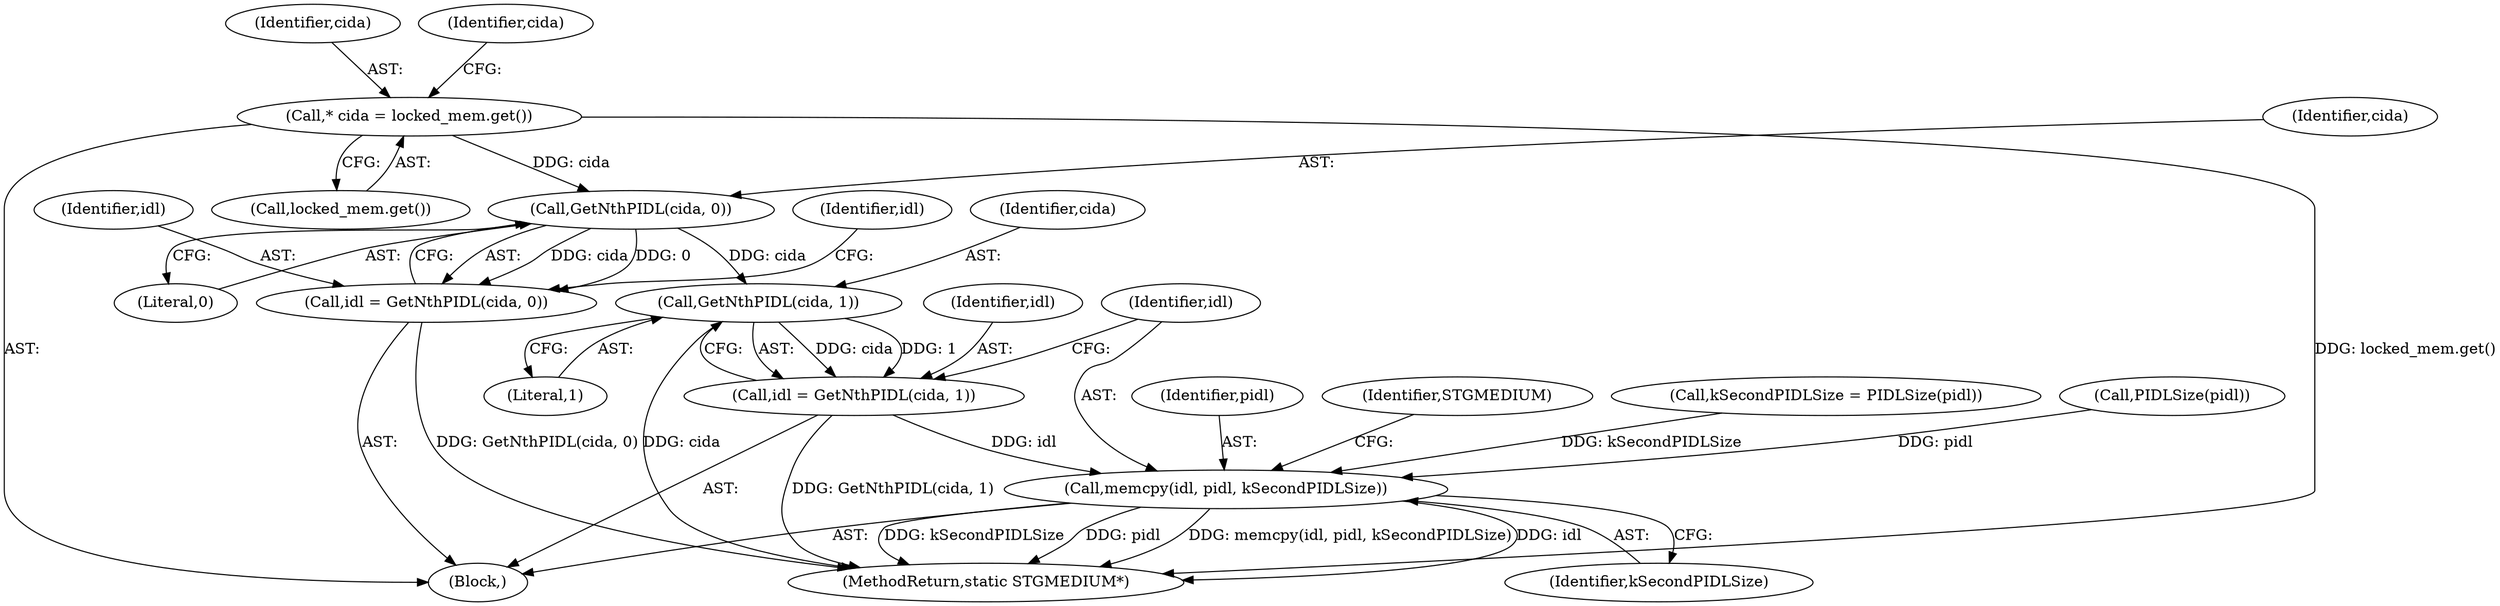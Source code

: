 digraph "0_Chrome_e93dc535728da259ec16d1c3cc393f80b25f64ae_12@pointer" {
"1000158" [label="(Call,* cida = locked_mem.get())"];
"1000185" [label="(Call,GetNthPIDL(cida, 0))"];
"1000183" [label="(Call,idl = GetNthPIDL(cida, 0))"];
"1000206" [label="(Call,GetNthPIDL(cida, 1))"];
"1000204" [label="(Call,idl = GetNthPIDL(cida, 1))"];
"1000209" [label="(Call,memcpy(idl, pidl, kSecondPIDLSize))"];
"1000204" [label="(Call,idl = GetNthPIDL(cida, 1))"];
"1000211" [label="(Identifier,pidl)"];
"1000160" [label="(Call,locked_mem.get())"];
"1000213" [label="(Identifier,STGMEDIUM)"];
"1000184" [label="(Identifier,idl)"];
"1000208" [label="(Literal,1)"];
"1000231" [label="(MethodReturn,static STGMEDIUM*)"];
"1000210" [label="(Identifier,idl)"];
"1000212" [label="(Identifier,kSecondPIDLSize)"];
"1000159" [label="(Identifier,cida)"];
"1000163" [label="(Identifier,cida)"];
"1000186" [label="(Identifier,cida)"];
"1000191" [label="(Identifier,idl)"];
"1000104" [label="(Block,)"];
"1000187" [label="(Literal,0)"];
"1000183" [label="(Call,idl = GetNthPIDL(cida, 0))"];
"1000158" [label="(Call,* cida = locked_mem.get())"];
"1000138" [label="(Call,kSecondPIDLSize = PIDLSize(pidl))"];
"1000209" [label="(Call,memcpy(idl, pidl, kSecondPIDLSize))"];
"1000206" [label="(Call,GetNthPIDL(cida, 1))"];
"1000140" [label="(Call,PIDLSize(pidl))"];
"1000205" [label="(Identifier,idl)"];
"1000207" [label="(Identifier,cida)"];
"1000185" [label="(Call,GetNthPIDL(cida, 0))"];
"1000158" -> "1000104"  [label="AST: "];
"1000158" -> "1000160"  [label="CFG: "];
"1000159" -> "1000158"  [label="AST: "];
"1000160" -> "1000158"  [label="AST: "];
"1000163" -> "1000158"  [label="CFG: "];
"1000158" -> "1000231"  [label="DDG: locked_mem.get()"];
"1000158" -> "1000185"  [label="DDG: cida"];
"1000185" -> "1000183"  [label="AST: "];
"1000185" -> "1000187"  [label="CFG: "];
"1000186" -> "1000185"  [label="AST: "];
"1000187" -> "1000185"  [label="AST: "];
"1000183" -> "1000185"  [label="CFG: "];
"1000185" -> "1000183"  [label="DDG: cida"];
"1000185" -> "1000183"  [label="DDG: 0"];
"1000185" -> "1000206"  [label="DDG: cida"];
"1000183" -> "1000104"  [label="AST: "];
"1000184" -> "1000183"  [label="AST: "];
"1000191" -> "1000183"  [label="CFG: "];
"1000183" -> "1000231"  [label="DDG: GetNthPIDL(cida, 0)"];
"1000206" -> "1000204"  [label="AST: "];
"1000206" -> "1000208"  [label="CFG: "];
"1000207" -> "1000206"  [label="AST: "];
"1000208" -> "1000206"  [label="AST: "];
"1000204" -> "1000206"  [label="CFG: "];
"1000206" -> "1000231"  [label="DDG: cida"];
"1000206" -> "1000204"  [label="DDG: cida"];
"1000206" -> "1000204"  [label="DDG: 1"];
"1000204" -> "1000104"  [label="AST: "];
"1000205" -> "1000204"  [label="AST: "];
"1000210" -> "1000204"  [label="CFG: "];
"1000204" -> "1000231"  [label="DDG: GetNthPIDL(cida, 1)"];
"1000204" -> "1000209"  [label="DDG: idl"];
"1000209" -> "1000104"  [label="AST: "];
"1000209" -> "1000212"  [label="CFG: "];
"1000210" -> "1000209"  [label="AST: "];
"1000211" -> "1000209"  [label="AST: "];
"1000212" -> "1000209"  [label="AST: "];
"1000213" -> "1000209"  [label="CFG: "];
"1000209" -> "1000231"  [label="DDG: memcpy(idl, pidl, kSecondPIDLSize)"];
"1000209" -> "1000231"  [label="DDG: idl"];
"1000209" -> "1000231"  [label="DDG: kSecondPIDLSize"];
"1000209" -> "1000231"  [label="DDG: pidl"];
"1000140" -> "1000209"  [label="DDG: pidl"];
"1000138" -> "1000209"  [label="DDG: kSecondPIDLSize"];
}
